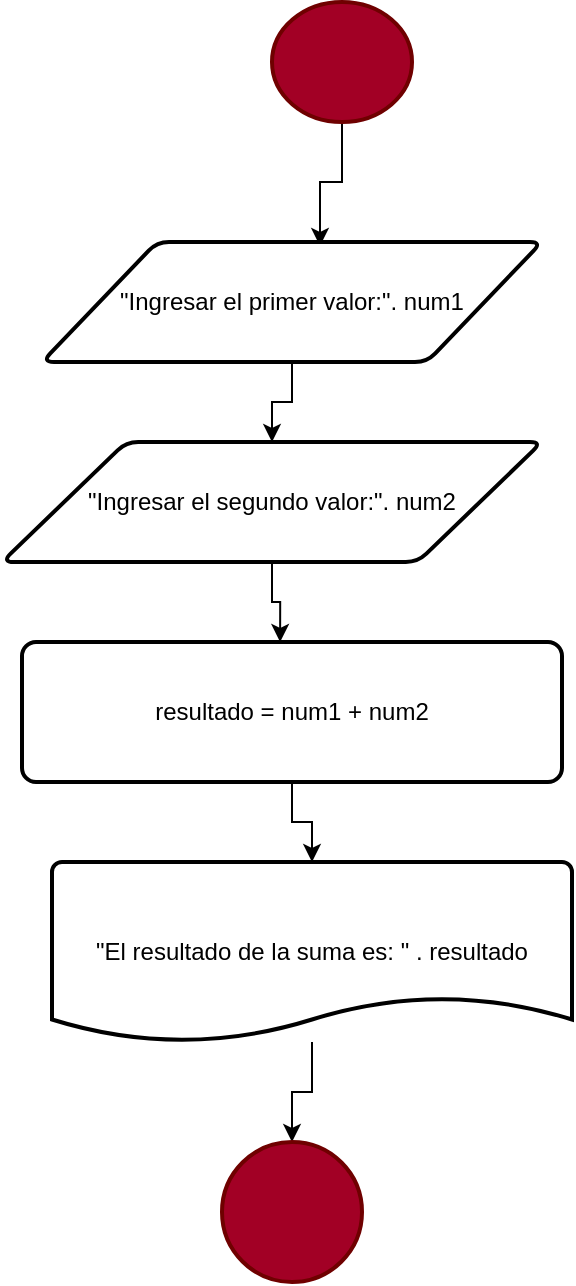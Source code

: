 <mxfile version="21.1.5" type="device">
  <diagram id="C5RBs43oDa-KdzZeNtuy" name="Page-1">
    <mxGraphModel dx="1434" dy="796" grid="1" gridSize="10" guides="1" tooltips="1" connect="1" arrows="1" fold="1" page="1" pageScale="1" pageWidth="827" pageHeight="1169" math="0" shadow="0">
      <root>
        <mxCell id="WIyWlLk6GJQsqaUBKTNV-0" />
        <mxCell id="WIyWlLk6GJQsqaUBKTNV-1" parent="WIyWlLk6GJQsqaUBKTNV-0" />
        <mxCell id="Wk2DvFmFJSsPk0pXOhr4-11" style="edgeStyle=orthogonalEdgeStyle;rounded=0;orthogonalLoop=1;jettySize=auto;html=1;entryX=0.478;entryY=0;entryDx=0;entryDy=0;entryPerimeter=0;exitX=0.5;exitY=1;exitDx=0;exitDy=0;" edge="1" parent="WIyWlLk6GJQsqaUBKTNV-1" source="Wk2DvFmFJSsPk0pXOhr4-14" target="Wk2DvFmFJSsPk0pXOhr4-5">
          <mxGeometry relative="1" as="geometry">
            <mxPoint x="340" y="340" as="sourcePoint" />
          </mxGeometry>
        </mxCell>
        <mxCell id="Wk2DvFmFJSsPk0pXOhr4-12" style="edgeStyle=orthogonalEdgeStyle;rounded=0;orthogonalLoop=1;jettySize=auto;html=1;" edge="1" parent="WIyWlLk6GJQsqaUBKTNV-1" source="Wk2DvFmFJSsPk0pXOhr4-5" target="Wk2DvFmFJSsPk0pXOhr4-6">
          <mxGeometry relative="1" as="geometry" />
        </mxCell>
        <mxCell id="Wk2DvFmFJSsPk0pXOhr4-5" value="resultado = num1 + num2" style="rounded=1;whiteSpace=wrap;html=1;absoluteArcSize=1;arcSize=14;strokeWidth=2;" vertex="1" parent="WIyWlLk6GJQsqaUBKTNV-1">
          <mxGeometry x="205" y="370" width="270" height="70" as="geometry" />
        </mxCell>
        <mxCell id="Wk2DvFmFJSsPk0pXOhr4-19" style="edgeStyle=orthogonalEdgeStyle;rounded=0;orthogonalLoop=1;jettySize=auto;html=1;entryX=0.5;entryY=0;entryDx=0;entryDy=0;entryPerimeter=0;" edge="1" parent="WIyWlLk6GJQsqaUBKTNV-1" source="Wk2DvFmFJSsPk0pXOhr4-6" target="Wk2DvFmFJSsPk0pXOhr4-8">
          <mxGeometry relative="1" as="geometry" />
        </mxCell>
        <mxCell id="Wk2DvFmFJSsPk0pXOhr4-6" value="&quot;El resultado de la suma es: &quot; . resultado" style="strokeWidth=2;html=1;shape=mxgraph.flowchart.document2;whiteSpace=wrap;size=0.25;" vertex="1" parent="WIyWlLk6GJQsqaUBKTNV-1">
          <mxGeometry x="220" y="480" width="260" height="90" as="geometry" />
        </mxCell>
        <mxCell id="Wk2DvFmFJSsPk0pXOhr4-18" style="edgeStyle=orthogonalEdgeStyle;rounded=0;orthogonalLoop=1;jettySize=auto;html=1;entryX=0.556;entryY=0.033;entryDx=0;entryDy=0;entryPerimeter=0;" edge="1" parent="WIyWlLk6GJQsqaUBKTNV-1" source="Wk2DvFmFJSsPk0pXOhr4-7" target="Wk2DvFmFJSsPk0pXOhr4-13">
          <mxGeometry relative="1" as="geometry" />
        </mxCell>
        <mxCell id="Wk2DvFmFJSsPk0pXOhr4-7" value="" style="strokeWidth=2;html=1;shape=mxgraph.flowchart.start_2;whiteSpace=wrap;fillColor=#a20025;fontColor=#ffffff;strokeColor=#6F0000;" vertex="1" parent="WIyWlLk6GJQsqaUBKTNV-1">
          <mxGeometry x="330" y="50" width="70" height="60" as="geometry" />
        </mxCell>
        <mxCell id="Wk2DvFmFJSsPk0pXOhr4-8" value="" style="strokeWidth=2;html=1;shape=mxgraph.flowchart.start_2;whiteSpace=wrap;fillColor=#a20025;fontColor=#ffffff;strokeColor=#6F0000;" vertex="1" parent="WIyWlLk6GJQsqaUBKTNV-1">
          <mxGeometry x="305" y="620" width="70" height="70" as="geometry" />
        </mxCell>
        <mxCell id="Wk2DvFmFJSsPk0pXOhr4-17" style="edgeStyle=orthogonalEdgeStyle;rounded=0;orthogonalLoop=1;jettySize=auto;html=1;" edge="1" parent="WIyWlLk6GJQsqaUBKTNV-1" source="Wk2DvFmFJSsPk0pXOhr4-13" target="Wk2DvFmFJSsPk0pXOhr4-14">
          <mxGeometry relative="1" as="geometry" />
        </mxCell>
        <mxCell id="Wk2DvFmFJSsPk0pXOhr4-13" value="&quot;Ingresar el primer valor:&quot;. num1" style="shape=parallelogram;html=1;strokeWidth=2;perimeter=parallelogramPerimeter;whiteSpace=wrap;rounded=1;arcSize=12;size=0.23;" vertex="1" parent="WIyWlLk6GJQsqaUBKTNV-1">
          <mxGeometry x="215" y="170" width="250" height="60" as="geometry" />
        </mxCell>
        <mxCell id="Wk2DvFmFJSsPk0pXOhr4-14" value="&quot;Ingresar el segundo valor:&quot;. num2" style="shape=parallelogram;html=1;strokeWidth=2;perimeter=parallelogramPerimeter;whiteSpace=wrap;rounded=1;arcSize=12;size=0.23;" vertex="1" parent="WIyWlLk6GJQsqaUBKTNV-1">
          <mxGeometry x="195" y="270" width="270" height="60" as="geometry" />
        </mxCell>
      </root>
    </mxGraphModel>
  </diagram>
</mxfile>
